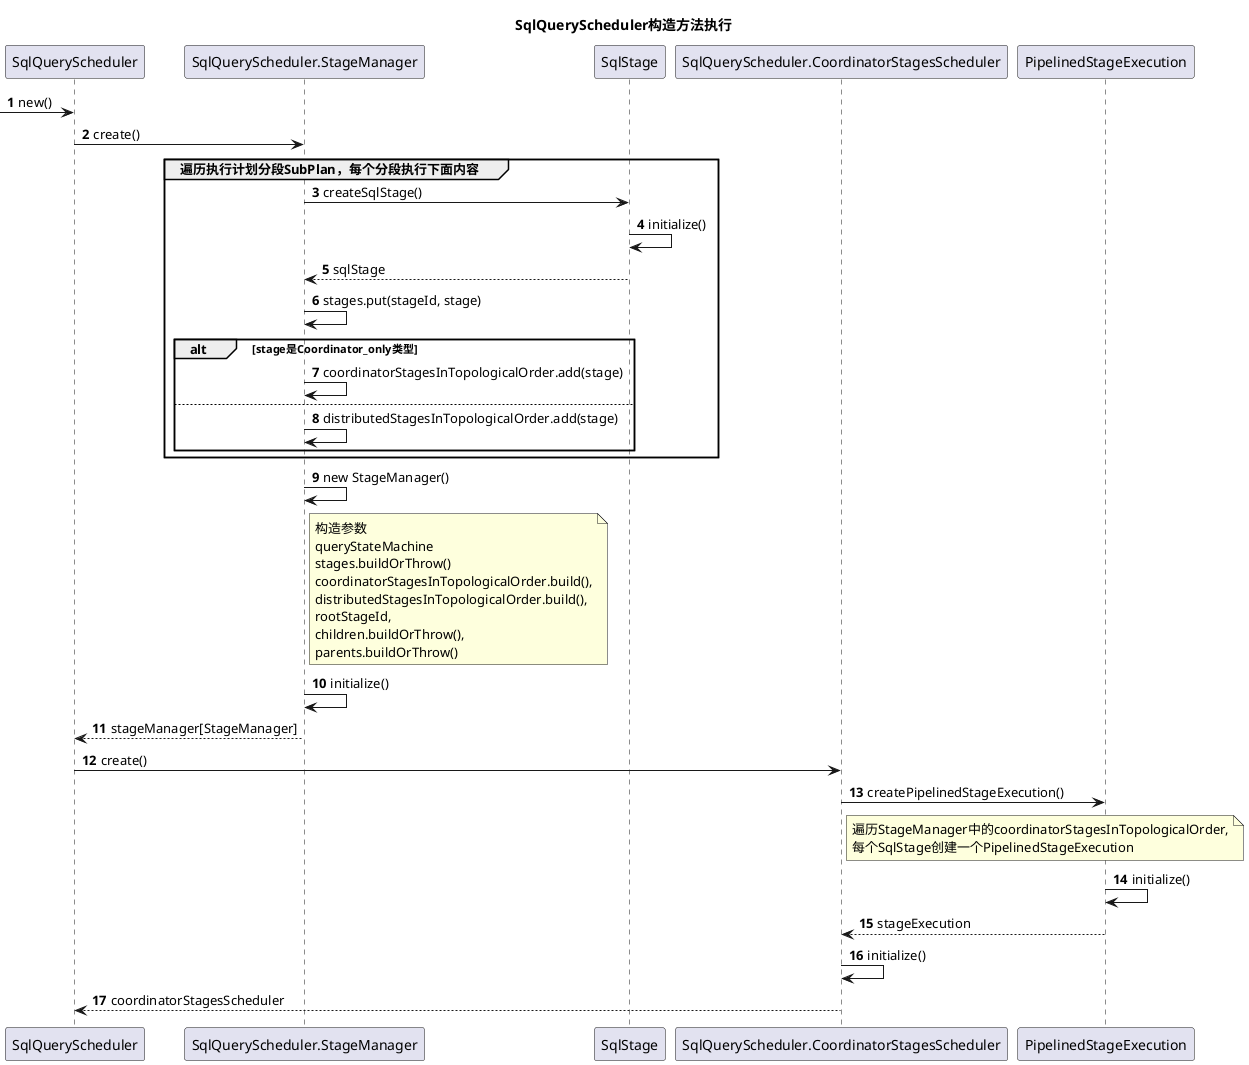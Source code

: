 @startuml
title SqlQueryScheduler构造方法执行
autonumber
 -> SqlQueryScheduler: new()
participant SqlQueryScheduler.StageManager as StageManager
SqlQueryScheduler -> StageManager: create()

group 遍历执行计划分段SubPlan，每个分段执行下面内容
    StageManager -> SqlStage : createSqlStage()
    SqlStage -> SqlStage : initialize()
    StageManager <-- SqlStage : sqlStage
    StageManager -> StageManager : stages.put(stageId, stage)

    alt stage是Coordinator_only类型
        StageManager -> StageManager : coordinatorStagesInTopologicalOrder.add(stage)
    else
        StageManager -> StageManager : distributedStagesInTopologicalOrder.add(stage)
    end
end

StageManager -> StageManager : new StageManager()
note right of StageManager
    构造参数
    queryStateMachine
    stages.buildOrThrow()
    coordinatorStagesInTopologicalOrder.build(),
    distributedStagesInTopologicalOrder.build(),
    rootStageId,
    children.buildOrThrow(),
    parents.buildOrThrow()
end note
StageManager -> StageManager : initialize()
StageManager --> SqlQueryScheduler : stageManager[StageManager]

participant SqlQueryScheduler.CoordinatorStagesScheduler as CoordinatorStagesScheduler
SqlQueryScheduler -> CoordinatorStagesScheduler : create()
CoordinatorStagesScheduler -> PipelinedStageExecution : createPipelinedStageExecution()
note right of CoordinatorStagesScheduler
    遍历StageManager中的coordinatorStagesInTopologicalOrder,
    每个SqlStage创建一个PipelinedStageExecution
end note
PipelinedStageExecution -> PipelinedStageExecution : initialize()
CoordinatorStagesScheduler <-- PipelinedStageExecution : stageExecution
CoordinatorStagesScheduler -> CoordinatorStagesScheduler : initialize()

CoordinatorStagesScheduler --> SqlQueryScheduler :  coordinatorStagesScheduler
@enduml

@startuml
title 查询调度执行
autonumber
 -> SqlQueryScheduler : start()
participant SqlQueryScheduler.CoordinatorStagesScheduler as CoordinatorStagesScheduler
participant SqlQueryScheduler.FaultTolerantDistributedStagesScheduler as FaultTolerantDistributedStagesScheduler
participant SqlQueryScheduler.PipelinedDistributedStagesScheduler as PipelinedDistributedStagesScheduler
SqlQueryScheduler -> SqlQueryScheduler : createDistributedStagesScheduler()

alt 重试策略retryPolicy为Task
    SqlQueryScheduler -> FaultTolerantDistributedStagesScheduler : create()
    group  遍历StageManager中的distributedStagesInTopologicalOrder\n 每个SqlStage执行下面内容
        FaultTolerantDistributedStagesScheduler -> FaultTolerantDistributedStagesScheduler : exchangeManager.createExchange()
        FaultTolerantDistributedStagesScheduler -> FaultTolerantDistributedStagesScheduler : new FaultTolerantStageScheduler()
    end
    SqlQueryScheduler <-- FaultTolerantDistributedStagesScheduler : distributedStagesScheduler
else 重试策略retryPolicy为QUERY或者NONE
    SqlQueryScheduler -> PipelinedDistributedStagesScheduler : distributedStagesScheduler = create()
    PipelinedDistributedStagesScheduler -> PipelinedStageExecution : createPipelinedStageExecution()
    note right of PipelinedDistributedStagesScheduler
        遍历StageManager中的distributedStagesInTopologicalOrder,
        每个SqlStage创建一个PipelinedStageExecution
    end note

    group 遍历所有PipelinedStageExecution，每个StageExecution创建一个StageScheduler
        PipelinedDistributedStagesScheduler -> PipelinedDistributedStagesScheduler : createStageScheduler()
        autonumber 9.1
        PipelinedDistributedStagesScheduler -> SplitSourceFactory : createSplitSources()
        return splitSources
        alt partitioningHandle.equals(SOURCE_DISTRIBUTION)
            PipelinedDistributedStagesScheduler -> SourcePartitionedScheduler : newSourcePartitionedSchedulerAsStageScheduler()
            SourcePartitionedScheduler -> SourcePartitionedScheduler : sourcePartitionedScheduler = new SourcePartitionedScheduler()
            SourcePartitionedScheduler --> PipelinedDistributedStagesScheduler :  StageScheduler的匿名实现类
            note right of PipelinedDistributedStagesScheduler
                StageScheduler匿名实现类的start()调用sourcePartitionedScheduler的start()
                StageScheduler匿名实现类的schedule()调用sourcePartitionedScheduler的schedule()
            end note
        else partitioningHandle.equals(SCALED_WRITER_DISTRIBUTION)
            PipelinedDistributedStagesScheduler --> PipelinedDistributedStagesScheduler :  new ScaledWriterScheduler()
        else splitSources不为空
            PipelinedDistributedStagesScheduler --> PipelinedDistributedStagesScheduler : new FixedSourcePartitionedScheduler()
        else
            PipelinedDistributedStagesScheduler --> PipelinedDistributedStagesScheduler :  new FixedCountScheduler()
        end
    end

    autonumber 10
    PipelinedDistributedStagesScheduler -> PipelinedDistributedStagesScheduler : distributedStagesScheduler = new PipelinedDistributedStagesScheduler()
    PipelinedDistributedStagesScheduler -> PipelinedDistributedStagesScheduler : initialize()
    SqlQueryScheduler <-- PipelinedDistributedStagesScheduler : distributedStagesScheduler
end

SqlQueryScheduler -> SqlQueryScheduler : distributedStagesScheduler.addStateChangeListener()

alt 如果重试策略retryPolicy为QUERY && \n 重试次数小于最大重试次数 &&  errorCode为可重试错误码
    SqlQueryScheduler -> SqlQueryScheduler : scheduleRetryWithDelay(delayInMillis)
    SqlQueryScheduler -> SqlQueryScheduler : createDistributedStagesScheduler()
    SqlQueryScheduler -> SqlQueryScheduler : distributedStagesScheduler.schedule()
end

SqlQueryScheduler -> CoordinatorStagesScheduler : schedule()
SqlQueryScheduler -> SqlQueryScheduler : distributedStagesScheduler.schedule()
note right of SqlQueryScheduler
    DistributedStagesScheduler有
    FaultTolerantDistributedStagesScheduler
    和PipelinedDistributedStagesScheduler
    两个实现类
end note
@enduml


@startuml
title CoordinatorStagesScheduler调度执行

@enduml


